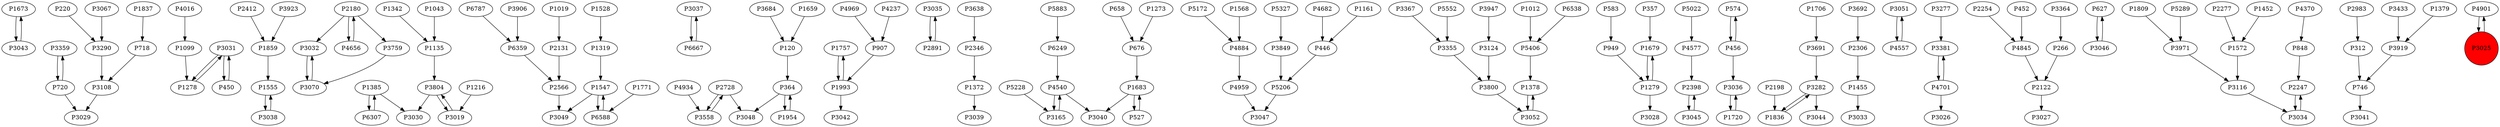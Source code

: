 digraph {
	P1673 -> P3043
	P3359 -> P720
	P3031 -> P1278
	P1555 -> P3038
	P2180 -> P3032
	P1385 -> P6307
	P4016 -> P1099
	P1319 -> P1547
	P3037 -> P6667
	P1135 -> P3804
	P2728 -> P3558
	P220 -> P3290
	P1757 -> P1993
	P3038 -> P1555
	P3035 -> P2891
	P4969 -> P907
	P1372 -> P3039
	P1547 -> P3049
	P6588 -> P1547
	P5883 -> P6249
	P446 -> P5206
	P1859 -> P1555
	P5406 -> P1378
	P2891 -> P3035
	P676 -> P1683
	P6787 -> P6359
	P1679 -> P1279
	P4577 -> P2398
	P3906 -> P6359
	P3032 -> P3070
	P3165 -> P4540
	P3031 -> P450
	P949 -> P1279
	P3367 -> P3355
	P3849 -> P5206
	P574 -> P456
	P718 -> P3108
	P3691 -> P3282
	P1455 -> P3033
	P1836 -> P3282
	P1216 -> P3019
	P3051 -> P4557
	P2131 -> P2566
	P3282 -> P1836
	P3277 -> P3381
	P266 -> P2122
	P4701 -> P3381
	P627 -> P3046
	P658 -> P676
	P4884 -> P4959
	P1342 -> P1135
	P6667 -> P3037
	P848 -> P2247
	P357 -> P1679
	P3971 -> P3116
	P6307 -> P1385
	P1019 -> P2131
	P3692 -> P2306
	P2180 -> P4656
	P2983 -> P312
	P1279 -> P1679
	P1954 -> P364
	P3433 -> P3919
	P1379 -> P3919
	P3800 -> P3052
	P4701 -> P3026
	P364 -> P1954
	P1683 -> P3040
	P4370 -> P848
	P2122 -> P3027
	P3684 -> P120
	P1683 -> P527
	P3124 -> P3800
	P3034 -> P2247
	P1993 -> P1757
	P3381 -> P4701
	P1278 -> P3031
	P120 -> P364
	P4682 -> P446
	P4934 -> P3558
	P583 -> P949
	P3355 -> P3800
	P3036 -> P1720
	P3290 -> P3108
	P364 -> P3048
	P3070 -> P3032
	P2412 -> P1859
	P720 -> P3359
	P5552 -> P3355
	P3116 -> P3034
	P1720 -> P3036
	P1547 -> P6588
	P5022 -> P4577
	P2180 -> P3759
	P450 -> P3031
	P2728 -> P3048
	P2254 -> P4845
	P3067 -> P3290
	P3919 -> P746
	P1279 -> P3028
	P4901 -> P3025
	P2247 -> P3034
	P5327 -> P3849
	P4557 -> P3051
	P2398 -> P3045
	P4237 -> P907
	P720 -> P3029
	P1273 -> P676
	P5172 -> P4884
	P3759 -> P3070
	P1043 -> P1135
	P3043 -> P1673
	P6359 -> P2566
	P1528 -> P1319
	P1659 -> P120
	P2566 -> P3049
	P1572 -> P3116
	P3804 -> P3030
	P746 -> P3041
	P1385 -> P3030
	P4845 -> P2122
	P1706 -> P3691
	P3638 -> P2346
	P3804 -> P3019
	P1771 -> P6588
	P452 -> P4845
	P2346 -> P1372
	P3046 -> P627
	P3019 -> P3804
	P4540 -> P3040
	P3052 -> P1378
	P4656 -> P2180
	P3364 -> P266
	P1837 -> P718
	P5206 -> P3047
	P1809 -> P3971
	P3282 -> P3044
	P2306 -> P1455
	P1161 -> P446
	P3108 -> P3029
	P5289 -> P3971
	P1012 -> P5406
	P6249 -> P4540
	P3558 -> P2728
	P4959 -> P3047
	P1378 -> P3052
	P5228 -> P3165
	P2277 -> P1572
	P3923 -> P1859
	P1099 -> P1278
	P1452 -> P1572
	P456 -> P574
	P3045 -> P2398
	P1568 -> P4884
	P4540 -> P3165
	P907 -> P1993
	P312 -> P746
	P456 -> P3036
	P3947 -> P3124
	P527 -> P1683
	P2198 -> P1836
	P1993 -> P3042
	P6538 -> P5406
	P3025 -> P4901
	P3025 [shape=circle]
	P3025 [style=filled]
	P3025 [fillcolor=red]
}
